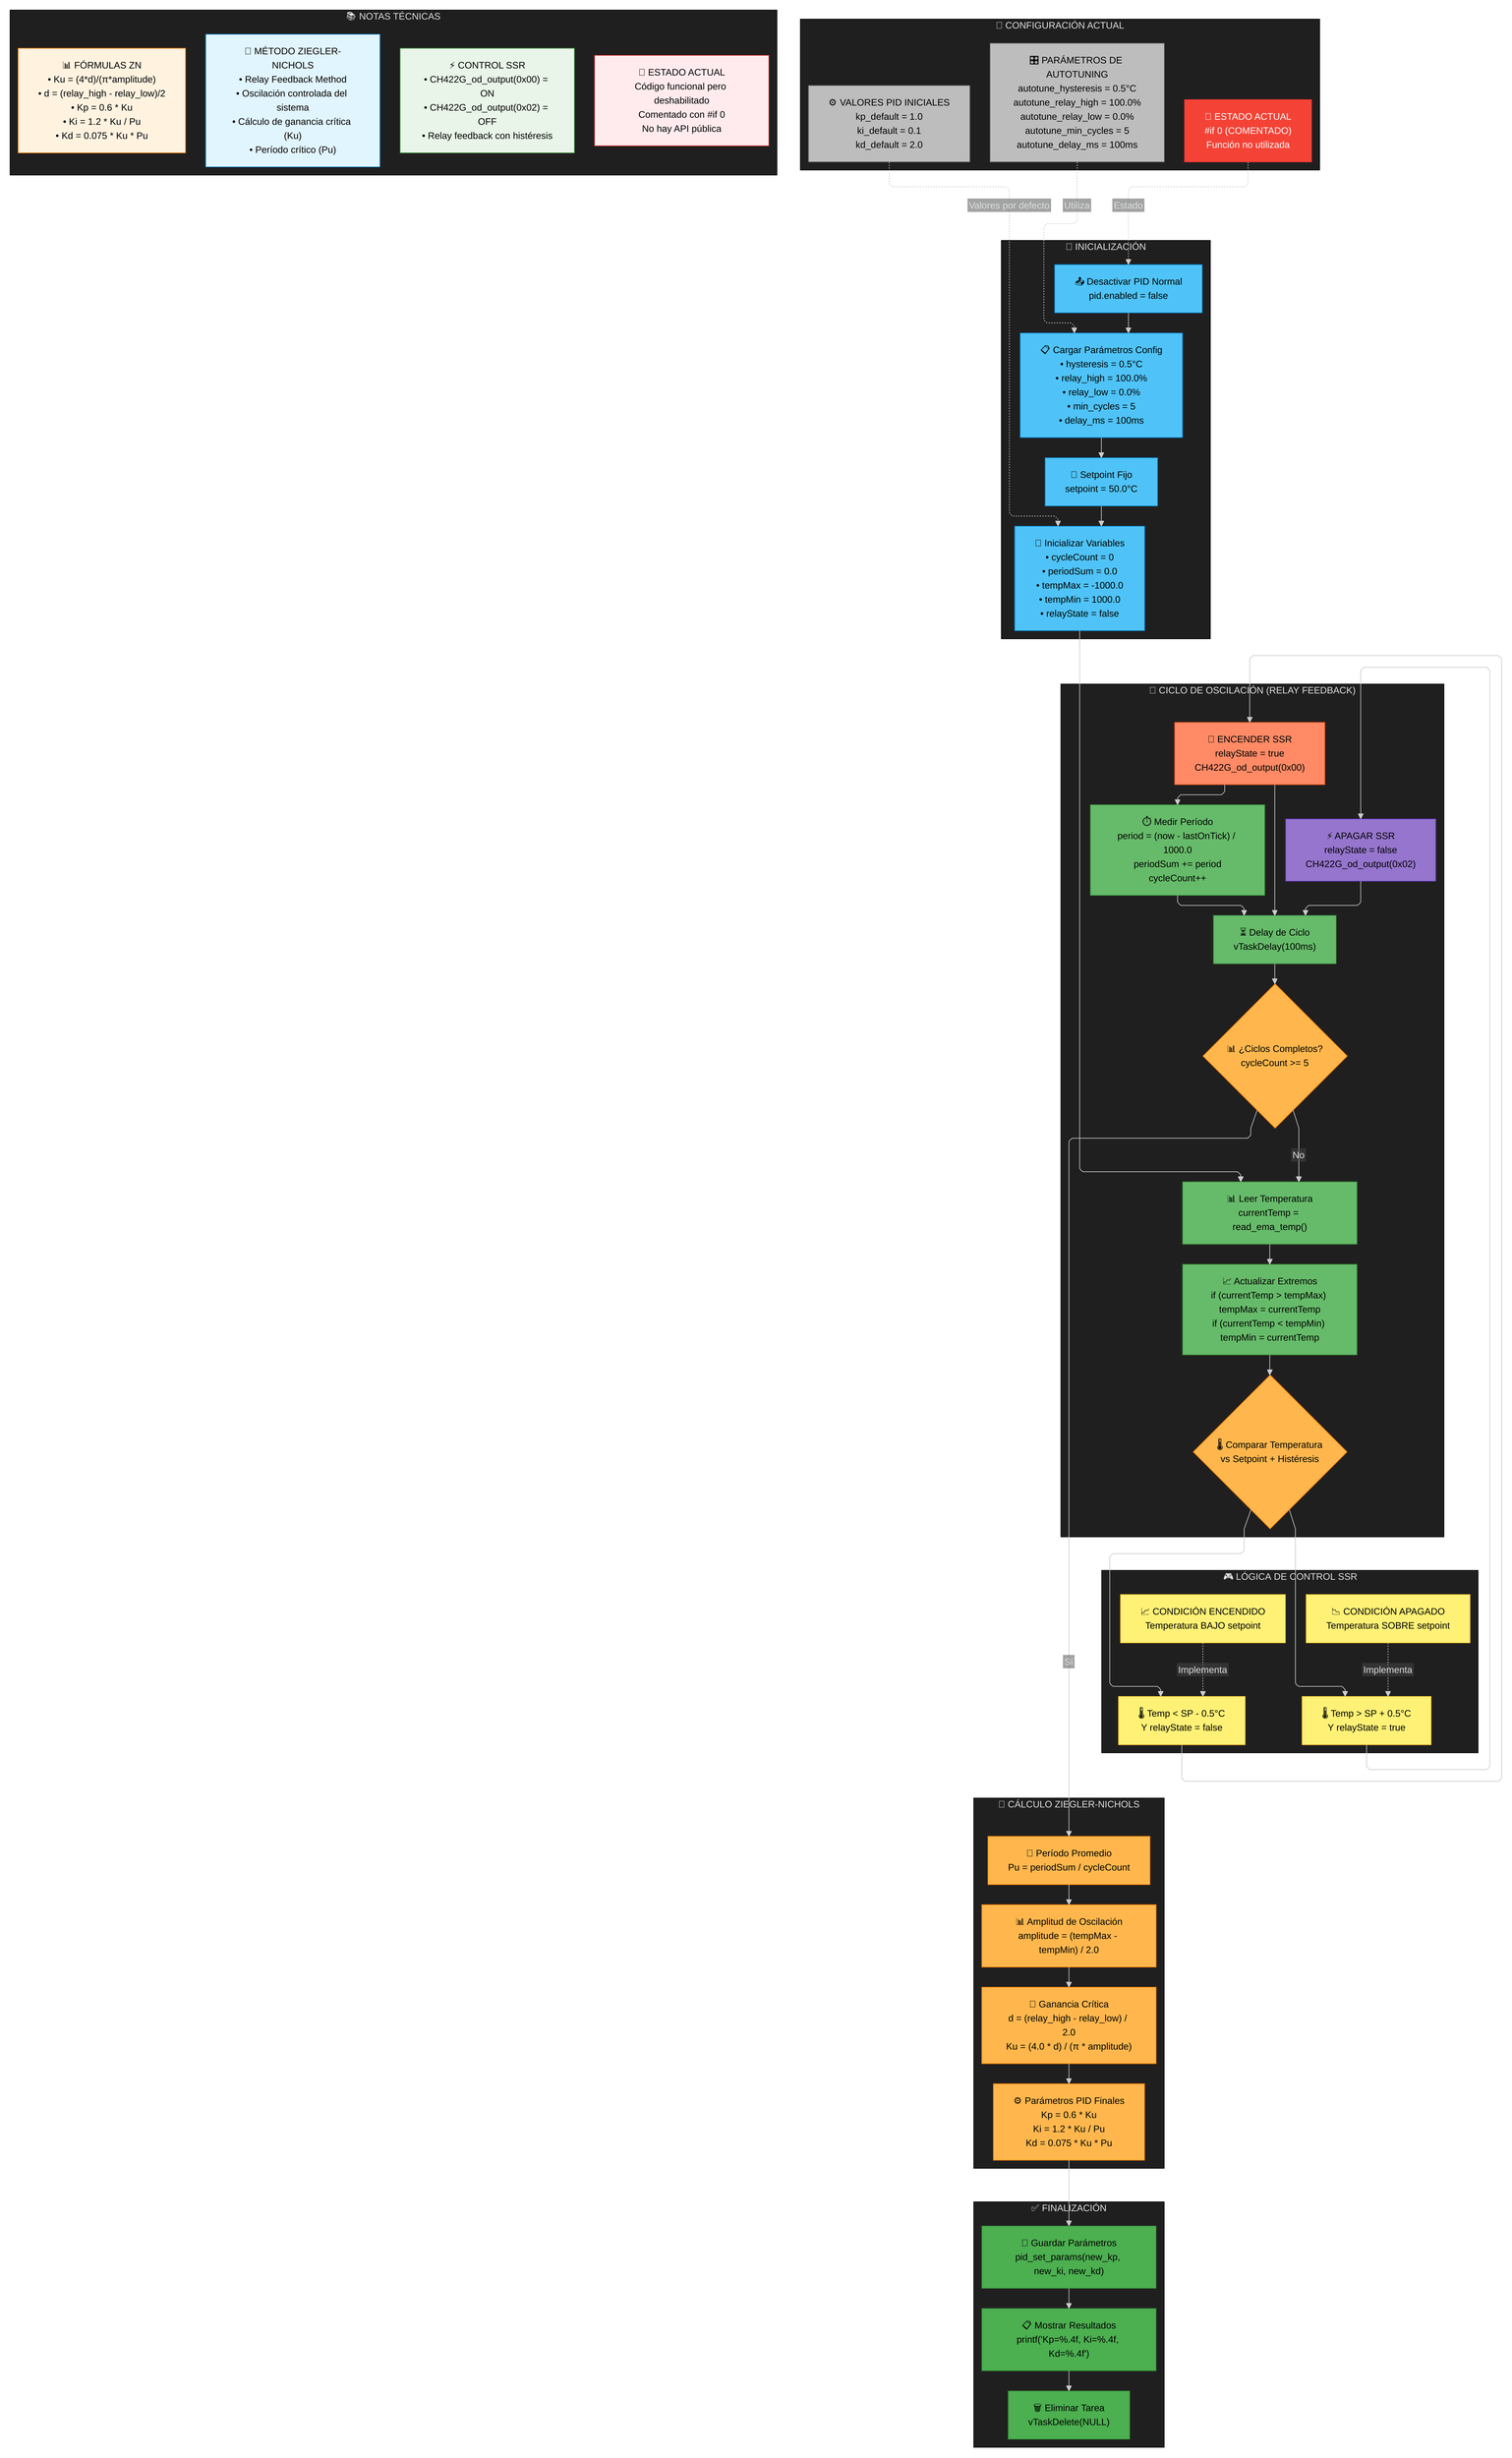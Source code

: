 ---
config:
  theme: neo-dark
  layout: elk
  flowchart:
    curve: linear
    nodeSpacing: 50
    rankSpacing: 60
    padding: 15
    htmlLabels: false
    useMaxWidth: false
    diagramPadding: 15
---

flowchart TD

%% =====================
%% 🎯 PROCESO DE AUTOTUNING PID
%% TriptaLabs Heat Controller
%% =====================

%% Definición de subgrafos principales
subgraph INIT["🔧 INICIALIZACIÓN"]
    A1["📤 Desactivar PID Normal<br/>pid.enabled = false"]
    A2["📋 Cargar Parámetros Config<br/>• hysteresis = 0.5°C<br/>• relay_high = 100.0%<br/>• relay_low = 0.0%<br/>• min_cycles = 5<br/>• delay_ms = 100ms"]
    A3["🎯 Setpoint Fijo<br/>setpoint = 50.0°C"]
    A4["🔄 Inicializar Variables<br/>• cycleCount = 0<br/>• periodSum = 0.0<br/>• tempMax = -1000.0<br/>• tempMin = 1000.0<br/>• relayState = false"]
end

subgraph CYCLE["🔁 CICLO DE OSCILACIÓN (RELAY FEEDBACK)"]
    B1["📊 Leer Temperatura<br/>currentTemp = read_ema_temp()"]
    B2["📈 Actualizar Extremos<br/>if (currentTemp > tempMax) tempMax = currentTemp<br/>if (currentTemp < tempMin) tempMin = currentTemp"]
    B3{"🌡️ Comparar Temperatura<br/>vs Setpoint + Histéresis"}
    B4["🔌 ENCENDER SSR<br/>relayState = true<br/>CH422G_od_output(0x00)"]
    B5["⚡ APAGAR SSR<br/>relayState = false<br/>CH422G_od_output(0x02)"]
    B6["⏱️ Medir Período<br/>period = (now - lastOnTick) / 1000.0<br/>periodSum += period<br/>cycleCount++"]
    B7["⏳ Delay de Ciclo<br/>vTaskDelay(100ms)"]
    B8{"📊 ¿Ciclos Completos?<br/>cycleCount >= 5"}
end

subgraph CALC["🧮 CÁLCULO ZIEGLER-NICHOLS"]
    C1["📏 Período Promedio<br/>Pu = periodSum / cycleCount"]
    C2["📊 Amplitud de Oscilación<br/>amplitude = (tempMax - tempMin) / 2.0"]
    C3["🔄 Ganancia Crítica<br/>d = (relay_high - relay_low) / 2.0<br/>Ku = (4.0 * d) / (π * amplitude)"]
    C4["⚙️ Parámetros PID Finales<br/>Kp = 0.6 * Ku<br/>Ki = 1.2 * Ku / Pu<br/>Kd = 0.075 * Ku * Pu"]
end

subgraph FINISH["✅ FINALIZACIÓN"]
    D1["💾 Guardar Parámetros<br/>pid_set_params(new_kp, new_ki, new_kd)"]
    D2["📋 Mostrar Resultados<br/>printf('Kp=%.4f, Ki=%.4f, Kd=%.4f')"]
    D3["🗑️ Eliminar Tarea<br/>vTaskDelete(NULL)"]
end

subgraph CONFIG["📝 CONFIGURACIÓN ACTUAL"]
    E1["🎛️ PARÁMETROS DE AUTOTUNING<br/>autotune_hysteresis = 0.5°C<br/>autotune_relay_high = 100.0%<br/>autotune_relay_low = 0.0%<br/>autotune_min_cycles = 5<br/>autotune_delay_ms = 100ms"]
    E2["⚙️ VALORES PID INICIALES<br/>kp_default = 1.0<br/>ki_default = 0.1<br/>kd_default = 2.0"]
    E3["🚫 ESTADO ACTUAL<br/>#if 0 (COMENTADO)<br/>Función no utilizada"]
end

subgraph CONTROL["🎮 LÓGICA DE CONTROL SSR"]
    F1["🌡️ Temp < SP - 0.5°C<br/>Y relayState = false"]
    F2["🌡️ Temp > SP + 0.5°C<br/>Y relayState = true"]
    F3["📈 CONDICIÓN ENCENDIDO<br/>Temperatura BAJO setpoint"]
    F4["📉 CONDICIÓN APAGADO<br/>Temperatura SOBRE setpoint"]
end

%% =====================
%% CONEXIONES PRINCIPALES
%% =====================

%% Secuencia principal
A1 --> A2 --> A3 --> A4 --> B1

%% Ciclo de control
B1 --> B2 --> B3
B3 --> F1
B3 --> F2
F1 --> B4 --> B6
F2 --> B5
B4 --> B7
B5 --> B7
B6 --> B7
B7 --> B8
B8 -->|No| B1
B8 -->|Sí| C1

%% Cálculos
C1 --> C2 --> C3 --> C4

%% Finalización
C4 --> D1 --> D2 --> D3

%% Configuración
E1 -.->|"Utiliza"| A2
E2 -.->|"Valores por defecto"| A4
E3 -.->|"Estado"| A1

%% Control detallado
F3 -.->|"Implementa"| F1
F4 -.->|"Implementa"| F2

%% =====================
%% ESTILOS Y COLORES
%% =====================

%% Inicialización - Azul
style A1 fill:#4FC3F7,stroke:#0277BD,color:#000000
style A2 fill:#4FC3F7,stroke:#0277BD,color:#000000
style A3 fill:#4FC3F7,stroke:#0277BD,color:#000000
style A4 fill:#4FC3F7,stroke:#0277BD,color:#000000

%% Ciclo - Verde
style B1 fill:#66BB6A,stroke:#388E3C,color:#000000
style B2 fill:#66BB6A,stroke:#388E3C,color:#000000
style B3 fill:#FFB74D,stroke:#F57C00,color:#000000
style B4 fill:#FF8A65,stroke:#D84315,color:#000000
style B5 fill:#9575CD,stroke:#512DA8,color:#000000
style B6 fill:#66BB6A,stroke:#388E3C,color:#000000
style B7 fill:#66BB6A,stroke:#388E3C,color:#000000
style B8 fill:#FFB74D,stroke:#F57C00,color:#000000

%% Cálculos - Naranja
style C1 fill:#FFB74D,stroke:#F57C00,color:#000000
style C2 fill:#FFB74D,stroke:#F57C00,color:#000000
style C3 fill:#FFB74D,stroke:#F57C00,color:#000000
style C4 fill:#FFB74D,stroke:#F57C00,color:#000000

%% Finalización - Verde oscuro
style D1 fill:#4CAF50,stroke:#2E7D32,color:#000000
style D2 fill:#4CAF50,stroke:#2E7D32,color:#000000
style D3 fill:#4CAF50,stroke:#2E7D32,color:#000000

%% Configuración - Gris
style E1 fill:#BDBDBD,stroke:#616161,color:#000000
style E2 fill:#BDBDBD,stroke:#616161,color:#000000
style E3 fill:#F44336,stroke:#D32F2F,color:#FFFFFF

%% Control - Amarillo
style F1 fill:#FFF176,stroke:#FBC02D,color:#000000
style F2 fill:#FFF176,stroke:#FBC02D,color:#000000
style F3 fill:#FFF176,stroke:#FBC02D,color:#000000
style F4 fill:#FFF176,stroke:#FBC02D,color:#000000

%% =====================
%% NOTAS TÉCNICAS
%% =====================

%% Agregar notas explicativas
subgraph NOTES["📚 NOTAS TÉCNICAS"]
    N1["🔬 MÉTODO ZIEGLER-NICHOLS<br/>• Relay Feedback Method<br/>• Oscilación controlada del sistema<br/>• Cálculo de ganancia crítica (Ku)<br/>• Período crítico (Pu)"]
    N2["⚡ CONTROL SSR<br/>• CH422G_od_output(0x00) = ON<br/>• CH422G_od_output(0x02) = OFF<br/>• Relay feedback con histéresis"]
    N3["📊 FÓRMULAS ZN<br/>• Ku = (4*d)/(π*amplitude)<br/>• d = (relay_high - relay_low)/2<br/>• Kp = 0.6 * Ku<br/>• Ki = 1.2 * Ku / Pu<br/>• Kd = 0.075 * Ku * Pu"]
    N4["🚫 ESTADO ACTUAL<br/>Código funcional pero deshabilitado<br/>Comentado con #if 0<br/>No hay API pública"]
end

style N1 fill:#E1F5FE,stroke:#0277BD,color:#000000
style N2 fill:#E8F5E8,stroke:#388E3C,color:#000000  
style N3 fill:#FFF3E0,stroke:#F57C00,color:#000000
style N4 fill:#FFEBEE,stroke:#D32F2F,color:#000000